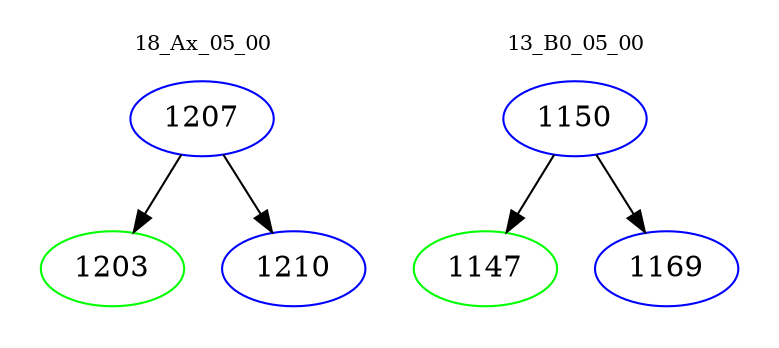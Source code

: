 digraph{
subgraph cluster_0 {
color = white
label = "18_Ax_05_00";
fontsize=10;
T0_1207 [label="1207", color="blue"]
T0_1207 -> T0_1203 [color="black"]
T0_1203 [label="1203", color="green"]
T0_1207 -> T0_1210 [color="black"]
T0_1210 [label="1210", color="blue"]
}
subgraph cluster_1 {
color = white
label = "13_B0_05_00";
fontsize=10;
T1_1150 [label="1150", color="blue"]
T1_1150 -> T1_1147 [color="black"]
T1_1147 [label="1147", color="green"]
T1_1150 -> T1_1169 [color="black"]
T1_1169 [label="1169", color="blue"]
}
}

